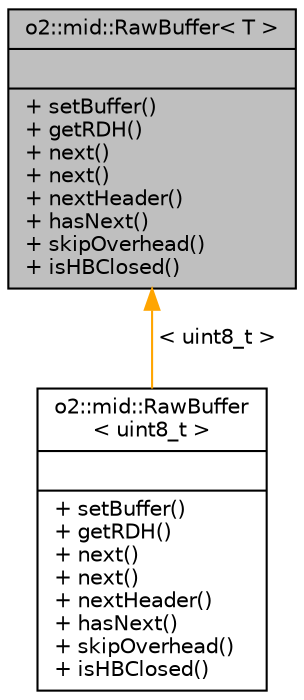 digraph "o2::mid::RawBuffer&lt; T &gt;"
{
 // INTERACTIVE_SVG=YES
  bgcolor="transparent";
  edge [fontname="Helvetica",fontsize="10",labelfontname="Helvetica",labelfontsize="10"];
  node [fontname="Helvetica",fontsize="10",shape=record];
  Node0 [label="{o2::mid::RawBuffer\< T \>\n||+ setBuffer()\l+ getRDH()\l+ next()\l+ next()\l+ nextHeader()\l+ hasNext()\l+ skipOverhead()\l+ isHBClosed()\l}",height=0.2,width=0.4,color="black", fillcolor="grey75", style="filled", fontcolor="black"];
  Node0 -> Node1 [dir="back",color="orange",fontsize="10",style="solid",label=" \< uint8_t \>" ,fontname="Helvetica"];
  Node1 [label="{o2::mid::RawBuffer\l\< uint8_t \>\n||+ setBuffer()\l+ getRDH()\l+ next()\l+ next()\l+ nextHeader()\l+ hasNext()\l+ skipOverhead()\l+ isHBClosed()\l}",height=0.2,width=0.4,color="black",URL="$d1/d4f/classo2_1_1mid_1_1RawBuffer.html"];
}
